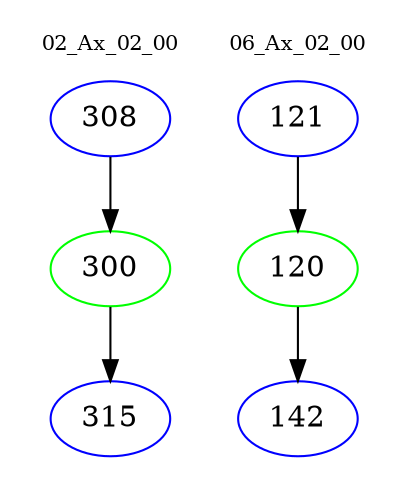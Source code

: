digraph{
subgraph cluster_0 {
color = white
label = "02_Ax_02_00";
fontsize=10;
T0_308 [label="308", color="blue"]
T0_308 -> T0_300 [color="black"]
T0_300 [label="300", color="green"]
T0_300 -> T0_315 [color="black"]
T0_315 [label="315", color="blue"]
}
subgraph cluster_1 {
color = white
label = "06_Ax_02_00";
fontsize=10;
T1_121 [label="121", color="blue"]
T1_121 -> T1_120 [color="black"]
T1_120 [label="120", color="green"]
T1_120 -> T1_142 [color="black"]
T1_142 [label="142", color="blue"]
}
}
